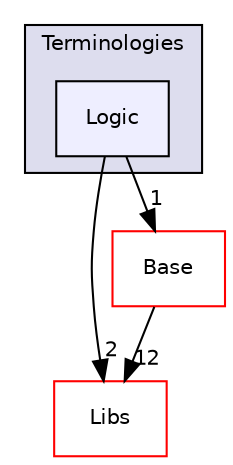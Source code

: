 digraph "Modules/Loadable/Terminologies/Logic" {
  bgcolor=transparent;
  compound=true
  node [ fontsize="10", fontname="Helvetica"];
  edge [ labelfontsize="10", labelfontname="Helvetica"];
  subgraph clusterdir_c20d4ae2fd1614eda006ead50cca913b {
    graph [ bgcolor="#ddddee", pencolor="black", label="Terminologies" fontname="Helvetica", fontsize="10", URL="dir_c20d4ae2fd1614eda006ead50cca913b.html"]
  dir_d65e3bdfbbc4c2011968400efb9f0b00 [shape=box, label="Logic", style="filled", fillcolor="#eeeeff", pencolor="black", URL="dir_d65e3bdfbbc4c2011968400efb9f0b00.html"];
  }
  dir_6e6cb9563333489fde7459b1f95e59a5 [shape=box label="Libs" color="red" URL="dir_6e6cb9563333489fde7459b1f95e59a5.html"];
  dir_628593db0cdce5a76fb85526ae5aa762 [shape=box label="Base" color="red" URL="dir_628593db0cdce5a76fb85526ae5aa762.html"];
  dir_628593db0cdce5a76fb85526ae5aa762->dir_6e6cb9563333489fde7459b1f95e59a5 [headlabel="12", labeldistance=1.5 headhref="dir_000002_000012.html"];
  dir_d65e3bdfbbc4c2011968400efb9f0b00->dir_6e6cb9563333489fde7459b1f95e59a5 [headlabel="2", labeldistance=1.5 headhref="dir_000110_000012.html"];
  dir_d65e3bdfbbc4c2011968400efb9f0b00->dir_628593db0cdce5a76fb85526ae5aa762 [headlabel="1", labeldistance=1.5 headhref="dir_000110_000002.html"];
}
